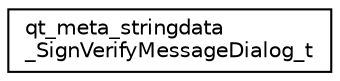 digraph "Graphical Class Hierarchy"
{
 // LATEX_PDF_SIZE
  edge [fontname="Helvetica",fontsize="10",labelfontname="Helvetica",labelfontsize="10"];
  node [fontname="Helvetica",fontsize="10",shape=record];
  rankdir="LR";
  Node0 [label="qt_meta_stringdata\l_SignVerifyMessageDialog_t",height=0.2,width=0.4,color="black", fillcolor="white", style="filled",URL="$structqt__meta__stringdata___sign_verify_message_dialog__t.html",tooltip=" "];
}
